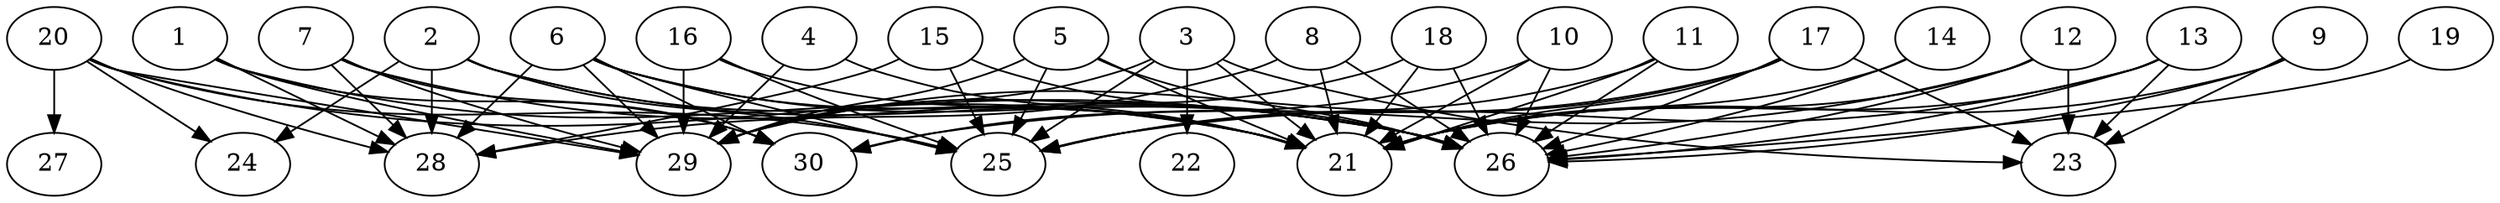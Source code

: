 // DAG automatically generated by daggen at Thu Oct  3 14:04:17 2019
// ./daggen --dot -n 30 --ccr 0.4 --fat 0.9 --regular 0.9 --density 0.9 --mindata 5242880 --maxdata 52428800 
digraph G {
  1 [size="37337600", alpha="0.08", expect_size="14935040"] 
  1 -> 21 [size ="14935040"]
  1 -> 28 [size ="14935040"]
  1 -> 29 [size ="14935040"]
  1 -> 30 [size ="14935040"]
  2 [size="122327040", alpha="0.20", expect_size="48930816"] 
  2 -> 21 [size ="48930816"]
  2 -> 24 [size ="48930816"]
  2 -> 25 [size ="48930816"]
  2 -> 26 [size ="48930816"]
  2 -> 28 [size ="48930816"]
  3 [size="59028480", alpha="0.19", expect_size="23611392"] 
  3 -> 21 [size ="23611392"]
  3 -> 22 [size ="23611392"]
  3 -> 23 [size ="23611392"]
  3 -> 25 [size ="23611392"]
  3 -> 29 [size ="23611392"]
  4 [size="39802880", alpha="0.12", expect_size="15921152"] 
  4 -> 21 [size ="15921152"]
  4 -> 29 [size ="15921152"]
  5 [size="62784000", alpha="0.02", expect_size="25113600"] 
  5 -> 21 [size ="25113600"]
  5 -> 25 [size ="25113600"]
  5 -> 26 [size ="25113600"]
  5 -> 29 [size ="25113600"]
  6 [size="99617280", alpha="0.08", expect_size="39846912"] 
  6 -> 21 [size ="39846912"]
  6 -> 25 [size ="39846912"]
  6 -> 26 [size ="39846912"]
  6 -> 28 [size ="39846912"]
  6 -> 29 [size ="39846912"]
  6 -> 30 [size ="39846912"]
  7 [size="51729920", alpha="0.15", expect_size="20691968"] 
  7 -> 26 [size ="20691968"]
  7 -> 28 [size ="20691968"]
  7 -> 29 [size ="20691968"]
  7 -> 30 [size ="20691968"]
  8 [size="65510400", alpha="0.03", expect_size="26204160"] 
  8 -> 21 [size ="26204160"]
  8 -> 26 [size ="26204160"]
  8 -> 28 [size ="26204160"]
  9 [size="21463040", alpha="0.05", expect_size="8585216"] 
  9 -> 21 [size ="8585216"]
  9 -> 23 [size ="8585216"]
  9 -> 26 [size ="8585216"]
  10 [size="58337280", alpha="0.11", expect_size="23334912"] 
  10 -> 21 [size ="23334912"]
  10 -> 26 [size ="23334912"]
  10 -> 30 [size ="23334912"]
  11 [size="108956160", alpha="0.11", expect_size="43582464"] 
  11 -> 21 [size ="43582464"]
  11 -> 25 [size ="43582464"]
  11 -> 26 [size ="43582464"]
  12 [size="40125440", alpha="0.19", expect_size="16050176"] 
  12 -> 21 [size ="16050176"]
  12 -> 23 [size ="16050176"]
  12 -> 26 [size ="16050176"]
  12 -> 30 [size ="16050176"]
  13 [size="37368320", alpha="0.19", expect_size="14947328"] 
  13 -> 21 [size ="14947328"]
  13 -> 23 [size ="14947328"]
  13 -> 25 [size ="14947328"]
  13 -> 26 [size ="14947328"]
  14 [size="33917440", alpha="0.03", expect_size="13566976"] 
  14 -> 21 [size ="13566976"]
  14 -> 26 [size ="13566976"]
  15 [size="107169280", alpha="0.00", expect_size="42867712"] 
  15 -> 25 [size ="42867712"]
  15 -> 26 [size ="42867712"]
  15 -> 28 [size ="42867712"]
  16 [size="121804800", alpha="0.19", expect_size="48721920"] 
  16 -> 21 [size ="48721920"]
  16 -> 25 [size ="48721920"]
  16 -> 29 [size ="48721920"]
  17 [size="51530240", alpha="0.07", expect_size="20612096"] 
  17 -> 21 [size ="20612096"]
  17 -> 23 [size ="20612096"]
  17 -> 25 [size ="20612096"]
  17 -> 26 [size ="20612096"]
  17 -> 29 [size ="20612096"]
  18 [size="22471680", alpha="0.10", expect_size="8988672"] 
  18 -> 21 [size ="8988672"]
  18 -> 26 [size ="8988672"]
  18 -> 29 [size ="8988672"]
  19 [size="42124800", alpha="0.13", expect_size="16849920"] 
  19 -> 26 [size ="16849920"]
  20 [size="71989760", alpha="0.01", expect_size="28795904"] 
  20 -> 24 [size ="28795904"]
  20 -> 25 [size ="28795904"]
  20 -> 26 [size ="28795904"]
  20 -> 27 [size ="28795904"]
  20 -> 28 [size ="28795904"]
  20 -> 29 [size ="28795904"]
  21 [size="18283520", alpha="0.13", expect_size="7313408"] 
  22 [size="83624960", alpha="0.03", expect_size="33449984"] 
  23 [size="80348160", alpha="0.02", expect_size="32139264"] 
  24 [size="76037120", alpha="0.04", expect_size="30414848"] 
  25 [size="94899200", alpha="0.16", expect_size="37959680"] 
  26 [size="96803840", alpha="0.02", expect_size="38721536"] 
  27 [size="88240640", alpha="0.14", expect_size="35296256"] 
  28 [size="128755200", alpha="0.16", expect_size="51502080"] 
  29 [size="71672320", alpha="0.18", expect_size="28668928"] 
  30 [size="28464640", alpha="0.09", expect_size="11385856"] 
}

